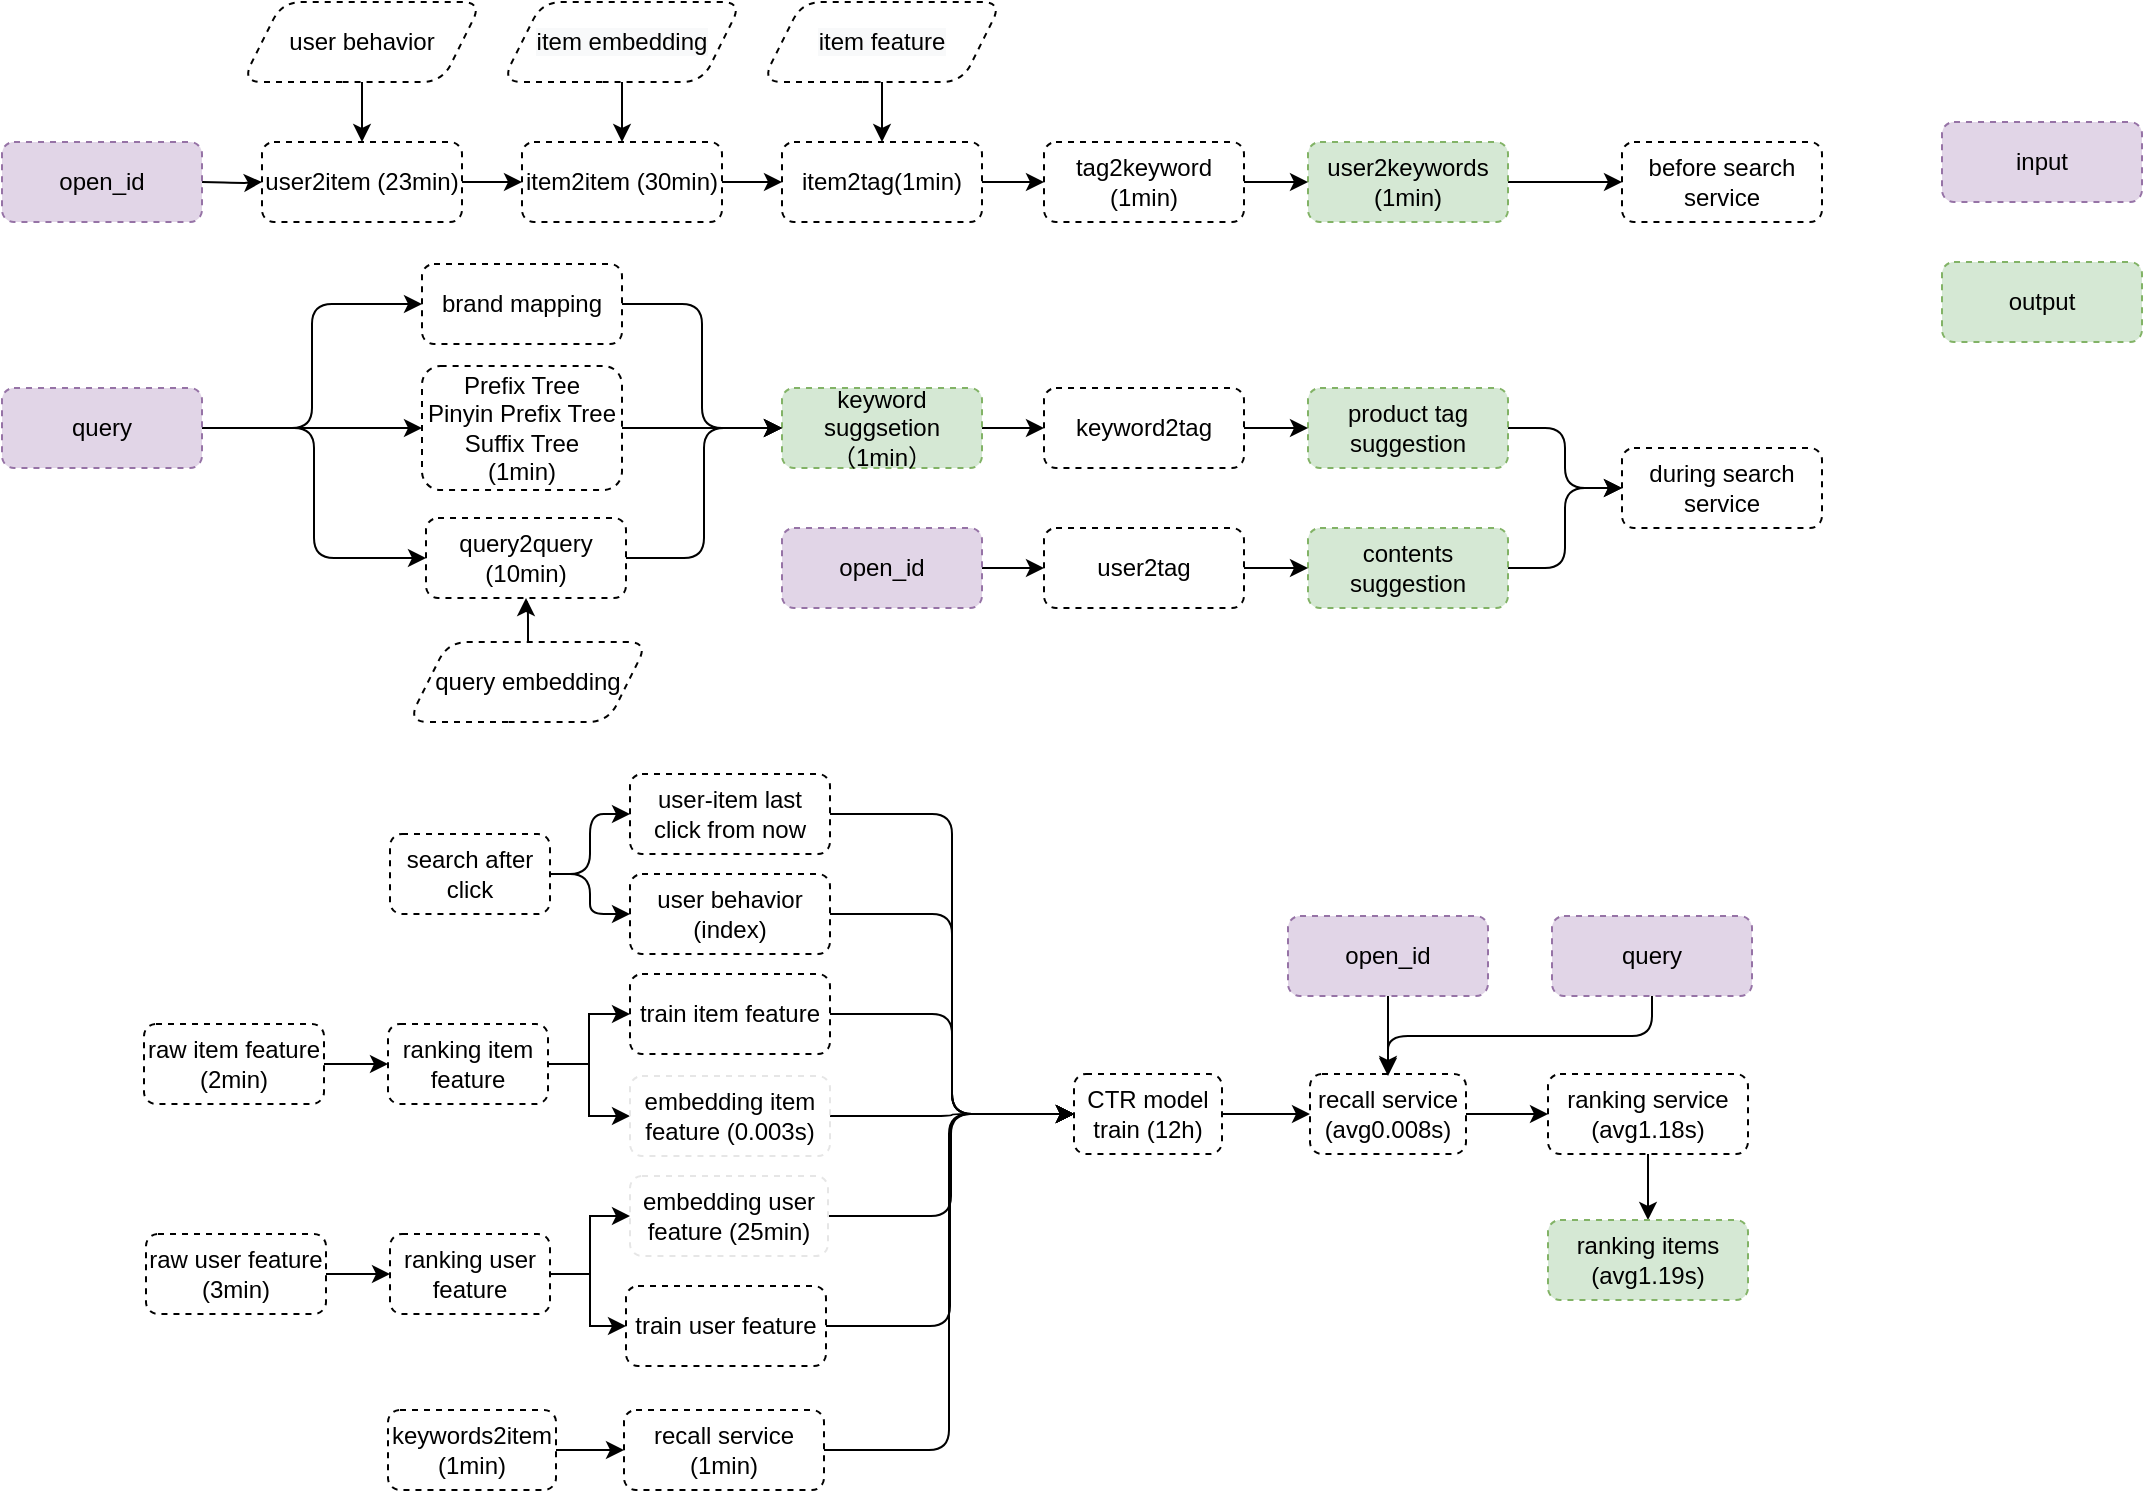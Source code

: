 <mxfile version="13.8.0" type="github" pages="2">
  <diagram id="URaFRX0wA10-E0mFRyCh" name="Page-1">
    <mxGraphModel dx="1736" dy="906" grid="0" gridSize="10" guides="0" tooltips="1" connect="1" arrows="1" fold="1" page="0" pageScale="1" pageWidth="827" pageHeight="1169" math="0" shadow="0">
      <root>
        <mxCell id="0" />
        <mxCell id="1" parent="0" />
        <mxCell id="pcVTQhZWkRdv3neq5Eh--1" value="before search service" style="whiteSpace=wrap;html=1;dashed=1;rounded=1;" vertex="1" parent="1">
          <mxGeometry x="550" y="30" width="100" height="40" as="geometry" />
        </mxCell>
        <mxCell id="pcVTQhZWkRdv3neq5Eh--3" value="during search service" style="whiteSpace=wrap;html=1;dashed=1;rounded=1;" vertex="1" parent="1">
          <mxGeometry x="550" y="183" width="100" height="40" as="geometry" />
        </mxCell>
        <mxCell id="C0xwAsRnoCJTexPsXbv--5" value="" style="edgeStyle=orthogonalEdgeStyle;rounded=0;orthogonalLoop=1;jettySize=auto;html=1;strokeColor=#000000;fontSize=30;" edge="1" parent="1" source="pcVTQhZWkRdv3neq5Eh--4" target="pcVTQhZWkRdv3neq5Eh--112">
          <mxGeometry relative="1" as="geometry" />
        </mxCell>
        <mxCell id="pcVTQhZWkRdv3neq5Eh--4" value="ranking service&lt;br&gt;(avg1.18s)" style="whiteSpace=wrap;html=1;dashed=1;rounded=1;" vertex="1" parent="1">
          <mxGeometry x="513" y="496" width="100" height="40" as="geometry" />
        </mxCell>
        <mxCell id="pcVTQhZWkRdv3neq5Eh--11" style="edgeStyle=orthogonalEdgeStyle;orthogonalLoop=1;jettySize=auto;html=1;entryX=0;entryY=0.5;entryDx=0;entryDy=0;" edge="1" parent="1" source="pcVTQhZWkRdv3neq5Eh--5" target="pcVTQhZWkRdv3neq5Eh--1">
          <mxGeometry relative="1" as="geometry" />
        </mxCell>
        <mxCell id="pcVTQhZWkRdv3neq5Eh--5" value="user2keywords&lt;br&gt;(1min)" style="whiteSpace=wrap;html=1;dashed=1;fillColor=#d5e8d4;strokeColor=#82b366;rounded=1;" vertex="1" parent="1">
          <mxGeometry x="393" y="30" width="100" height="40" as="geometry" />
        </mxCell>
        <mxCell id="pcVTQhZWkRdv3neq5Eh--8" style="edgeStyle=orthogonalEdgeStyle;orthogonalLoop=1;jettySize=auto;html=1;entryX=0;entryY=0.5;entryDx=0;entryDy=0;" edge="1" parent="1" source="pcVTQhZWkRdv3neq5Eh--6" target="pcVTQhZWkRdv3neq5Eh--3">
          <mxGeometry relative="1" as="geometry" />
        </mxCell>
        <mxCell id="pcVTQhZWkRdv3neq5Eh--6" value="product tag suggestion" style="whiteSpace=wrap;html=1;dashed=1;fillColor=#d5e8d4;strokeColor=#82b366;rounded=1;" vertex="1" parent="1">
          <mxGeometry x="393" y="153" width="100" height="40" as="geometry" />
        </mxCell>
        <mxCell id="pcVTQhZWkRdv3neq5Eh--10" style="edgeStyle=orthogonalEdgeStyle;orthogonalLoop=1;jettySize=auto;html=1;entryX=0;entryY=0.5;entryDx=0;entryDy=0;" edge="1" parent="1" source="pcVTQhZWkRdv3neq5Eh--7" target="pcVTQhZWkRdv3neq5Eh--3">
          <mxGeometry relative="1" as="geometry" />
        </mxCell>
        <mxCell id="pcVTQhZWkRdv3neq5Eh--7" value="contents suggestion" style="whiteSpace=wrap;html=1;dashed=1;fillColor=#d5e8d4;strokeColor=#82b366;rounded=1;" vertex="1" parent="1">
          <mxGeometry x="393" y="223" width="100" height="40" as="geometry" />
        </mxCell>
        <mxCell id="pcVTQhZWkRdv3neq5Eh--14" value="" style="edgeStyle=orthogonalEdgeStyle;orthogonalLoop=1;jettySize=auto;html=1;exitX=1;exitY=0.5;exitDx=0;exitDy=0;" edge="1" parent="1" source="pcVTQhZWkRdv3neq5Eh--110" target="pcVTQhZWkRdv3neq5Eh--4">
          <mxGeometry relative="1" as="geometry">
            <mxPoint x="482" y="516" as="sourcePoint" />
          </mxGeometry>
        </mxCell>
        <mxCell id="pcVTQhZWkRdv3neq5Eh--60" style="edgeStyle=orthogonalEdgeStyle;orthogonalLoop=1;jettySize=auto;html=1;entryX=0;entryY=0.5;entryDx=0;entryDy=0;" edge="1" parent="1" source="pcVTQhZWkRdv3neq5Eh--13" target="pcVTQhZWkRdv3neq5Eh--46">
          <mxGeometry relative="1" as="geometry" />
        </mxCell>
        <mxCell id="pcVTQhZWkRdv3neq5Eh--13" value="recall service&lt;br&gt;(1min)" style="whiteSpace=wrap;html=1;dashed=1;rounded=1;" vertex="1" parent="1">
          <mxGeometry x="51" y="664" width="100" height="40" as="geometry" />
        </mxCell>
        <mxCell id="pcVTQhZWkRdv3neq5Eh--29" value="" style="edgeStyle=orthogonalEdgeStyle;orthogonalLoop=1;jettySize=auto;html=1;" edge="1" parent="1" source="pcVTQhZWkRdv3neq5Eh--19" target="pcVTQhZWkRdv3neq5Eh--20">
          <mxGeometry relative="1" as="geometry" />
        </mxCell>
        <mxCell id="pcVTQhZWkRdv3neq5Eh--19" value="user2item (23min)" style="whiteSpace=wrap;html=1;dashed=1;rounded=1;" vertex="1" parent="1">
          <mxGeometry x="-130" y="30" width="100" height="40" as="geometry" />
        </mxCell>
        <mxCell id="pcVTQhZWkRdv3neq5Eh--30" value="" style="edgeStyle=orthogonalEdgeStyle;orthogonalLoop=1;jettySize=auto;html=1;" edge="1" parent="1" source="pcVTQhZWkRdv3neq5Eh--20" target="pcVTQhZWkRdv3neq5Eh--23">
          <mxGeometry relative="1" as="geometry" />
        </mxCell>
        <mxCell id="pcVTQhZWkRdv3neq5Eh--20" value="item2item (30min)" style="whiteSpace=wrap;html=1;dashed=1;rounded=1;" vertex="1" parent="1">
          <mxGeometry y="30" width="100" height="40" as="geometry" />
        </mxCell>
        <mxCell id="pcVTQhZWkRdv3neq5Eh--34" value="" style="edgeStyle=orthogonalEdgeStyle;orthogonalLoop=1;jettySize=auto;html=1;" edge="1" parent="1" source="pcVTQhZWkRdv3neq5Eh--23" target="pcVTQhZWkRdv3neq5Eh--33">
          <mxGeometry relative="1" as="geometry" />
        </mxCell>
        <mxCell id="pcVTQhZWkRdv3neq5Eh--23" value="item2tag(1min)" style="whiteSpace=wrap;html=1;dashed=1;rounded=1;" vertex="1" parent="1">
          <mxGeometry x="130" y="30" width="100" height="40" as="geometry" />
        </mxCell>
        <mxCell id="pcVTQhZWkRdv3neq5Eh--31" value="" style="edgeStyle=orthogonalEdgeStyle;orthogonalLoop=1;jettySize=auto;html=1;" edge="1" parent="1" source="pcVTQhZWkRdv3neq5Eh--26" target="pcVTQhZWkRdv3neq5Eh--20">
          <mxGeometry relative="1" as="geometry" />
        </mxCell>
        <mxCell id="pcVTQhZWkRdv3neq5Eh--26" value="&lt;span style=&quot;color: rgb(0 , 0 , 0) ; font-family: &amp;#34;helvetica&amp;#34; ; font-size: 12px ; font-style: normal ; font-weight: 400 ; letter-spacing: normal ; text-align: center ; text-indent: 0px ; text-transform: none ; word-spacing: 0px ; background-color: rgb(248 , 249 , 250) ; display: inline ; float: none&quot;&gt;item embedding&lt;/span&gt;" style="shape=parallelogram;perimeter=parallelogramPerimeter;whiteSpace=wrap;html=1;fixedSize=1;dashed=1;rounded=1;" vertex="1" parent="1">
          <mxGeometry x="-10" y="-40" width="120" height="40" as="geometry" />
        </mxCell>
        <mxCell id="pcVTQhZWkRdv3neq5Eh--28" value="" style="edgeStyle=orthogonalEdgeStyle;orthogonalLoop=1;jettySize=auto;html=1;" edge="1" parent="1" target="pcVTQhZWkRdv3neq5Eh--19">
          <mxGeometry relative="1" as="geometry">
            <mxPoint x="-160" y="50" as="sourcePoint" />
          </mxGeometry>
        </mxCell>
        <mxCell id="pcVTQhZWkRdv3neq5Eh--27" value="open_id" style="whiteSpace=wrap;html=1;dashed=1;fillColor=#e1d5e7;strokeColor=#9673a6;rounded=1;" vertex="1" parent="1">
          <mxGeometry x="-260" y="30" width="100" height="40" as="geometry" />
        </mxCell>
        <mxCell id="pcVTQhZWkRdv3neq5Eh--35" value="" style="edgeStyle=orthogonalEdgeStyle;orthogonalLoop=1;jettySize=auto;html=1;" edge="1" parent="1" source="pcVTQhZWkRdv3neq5Eh--33" target="pcVTQhZWkRdv3neq5Eh--5">
          <mxGeometry relative="1" as="geometry" />
        </mxCell>
        <mxCell id="pcVTQhZWkRdv3neq5Eh--33" value="tag2keyword&lt;br&gt;(1min)" style="whiteSpace=wrap;html=1;dashed=1;rounded=1;" vertex="1" parent="1">
          <mxGeometry x="261" y="30" width="100" height="40" as="geometry" />
        </mxCell>
        <mxCell id="pcVTQhZWkRdv3neq5Eh--38" value="" style="edgeStyle=orthogonalEdgeStyle;orthogonalLoop=1;jettySize=auto;html=1;" edge="1" parent="1" source="pcVTQhZWkRdv3neq5Eh--37" target="pcVTQhZWkRdv3neq5Eh--23">
          <mxGeometry relative="1" as="geometry" />
        </mxCell>
        <mxCell id="pcVTQhZWkRdv3neq5Eh--37" value="&lt;span style=&quot;color: rgb(0 , 0 , 0) ; font-family: &amp;#34;helvetica&amp;#34; ; font-size: 12px ; font-style: normal ; font-weight: 400 ; letter-spacing: normal ; text-align: center ; text-indent: 0px ; text-transform: none ; word-spacing: 0px ; background-color: rgb(248 , 249 , 250) ; display: inline ; float: none&quot;&gt;item feature&lt;/span&gt;" style="shape=parallelogram;perimeter=parallelogramPerimeter;whiteSpace=wrap;html=1;fixedSize=1;dashed=1;rounded=1;" vertex="1" parent="1">
          <mxGeometry x="120" y="-40" width="120" height="40" as="geometry" />
        </mxCell>
        <mxCell id="pcVTQhZWkRdv3neq5Eh--40" value="" style="edgeStyle=orthogonalEdgeStyle;orthogonalLoop=1;jettySize=auto;html=1;" edge="1" parent="1" source="pcVTQhZWkRdv3neq5Eh--39" target="pcVTQhZWkRdv3neq5Eh--19">
          <mxGeometry relative="1" as="geometry" />
        </mxCell>
        <mxCell id="pcVTQhZWkRdv3neq5Eh--39" value="&lt;font face=&quot;helvetica&quot;&gt;user behavior&lt;/font&gt;" style="shape=parallelogram;perimeter=parallelogramPerimeter;whiteSpace=wrap;html=1;fixedSize=1;dashed=1;rounded=1;" vertex="1" parent="1">
          <mxGeometry x="-140" y="-40" width="120" height="40" as="geometry" />
        </mxCell>
        <mxCell id="pcVTQhZWkRdv3neq5Eh--105" value="" style="edgeStyle=orthogonalEdgeStyle;orthogonalLoop=1;jettySize=auto;html=1;" edge="1" parent="1" source="pcVTQhZWkRdv3neq5Eh--42" target="pcVTQhZWkRdv3neq5Eh--104">
          <mxGeometry relative="1" as="geometry" />
        </mxCell>
        <mxCell id="pcVTQhZWkRdv3neq5Eh--42" value="open_id" style="whiteSpace=wrap;html=1;dashed=1;fillColor=#e1d5e7;strokeColor=#9673a6;rounded=1;" vertex="1" parent="1">
          <mxGeometry x="130" y="223" width="100" height="40" as="geometry" />
        </mxCell>
        <mxCell id="pcVTQhZWkRdv3neq5Eh--107" style="edgeStyle=orthogonalEdgeStyle;orthogonalLoop=1;jettySize=auto;html=1;entryX=0;entryY=0.5;entryDx=0;entryDy=0;" edge="1" parent="1" source="pcVTQhZWkRdv3neq5Eh--43" target="pcVTQhZWkRdv3neq5Eh--98">
          <mxGeometry relative="1" as="geometry" />
        </mxCell>
        <mxCell id="pcVTQhZWkRdv3neq5Eh--108" style="edgeStyle=orthogonalEdgeStyle;orthogonalLoop=1;jettySize=auto;html=1;entryX=0;entryY=0.5;entryDx=0;entryDy=0;" edge="1" parent="1" source="pcVTQhZWkRdv3neq5Eh--43" target="pcVTQhZWkRdv3neq5Eh--96">
          <mxGeometry relative="1" as="geometry" />
        </mxCell>
        <mxCell id="pcVTQhZWkRdv3neq5Eh--109" style="edgeStyle=orthogonalEdgeStyle;orthogonalLoop=1;jettySize=auto;html=1;entryX=0;entryY=0.5;entryDx=0;entryDy=0;" edge="1" parent="1" source="pcVTQhZWkRdv3neq5Eh--43" target="pcVTQhZWkRdv3neq5Eh--92">
          <mxGeometry relative="1" as="geometry" />
        </mxCell>
        <mxCell id="pcVTQhZWkRdv3neq5Eh--43" value="query" style="whiteSpace=wrap;html=1;dashed=1;fillColor=#e1d5e7;strokeColor=#9673a6;rounded=1;" vertex="1" parent="1">
          <mxGeometry x="-260" y="153" width="100" height="40" as="geometry" />
        </mxCell>
        <mxCell id="pcVTQhZWkRdv3neq5Eh--63" value="" style="edgeStyle=orthogonalEdgeStyle;orthogonalLoop=1;jettySize=auto;html=1;" edge="1" parent="1" source="pcVTQhZWkRdv3neq5Eh--45" target="pcVTQhZWkRdv3neq5Eh--62">
          <mxGeometry relative="1" as="geometry" />
        </mxCell>
        <mxCell id="pcVTQhZWkRdv3neq5Eh--45" value="keyword suggsetion&lt;br&gt;（1min）" style="whiteSpace=wrap;html=1;dashed=1;fillColor=#d5e8d4;strokeColor=#82b366;rounded=1;" vertex="1" parent="1">
          <mxGeometry x="130" y="153" width="100" height="40" as="geometry" />
        </mxCell>
        <mxCell id="pcVTQhZWkRdv3neq5Eh--47" value="" style="edgeStyle=orthogonalEdgeStyle;orthogonalLoop=1;jettySize=auto;html=1;" edge="1" parent="1" source="pcVTQhZWkRdv3neq5Eh--46">
          <mxGeometry relative="1" as="geometry">
            <mxPoint x="394" y="516" as="targetPoint" />
          </mxGeometry>
        </mxCell>
        <mxCell id="pcVTQhZWkRdv3neq5Eh--46" value="CTR model&lt;br&gt;train (12h)" style="whiteSpace=wrap;html=1;dashed=1;rounded=1;" vertex="1" parent="1">
          <mxGeometry x="276" y="496" width="74" height="40" as="geometry" />
        </mxCell>
        <mxCell id="pcVTQhZWkRdv3neq5Eh--59" style="edgeStyle=orthogonalEdgeStyle;orthogonalLoop=1;jettySize=auto;html=1;entryX=0;entryY=0.5;entryDx=0;entryDy=0;" edge="1" parent="1" source="pcVTQhZWkRdv3neq5Eh--49" target="pcVTQhZWkRdv3neq5Eh--46">
          <mxGeometry relative="1" as="geometry" />
        </mxCell>
        <mxCell id="pcVTQhZWkRdv3neq5Eh--49" value="train user feature" style="whiteSpace=wrap;html=1;dashed=1;rounded=1;" vertex="1" parent="1">
          <mxGeometry x="52" y="602" width="100" height="40" as="geometry" />
        </mxCell>
        <mxCell id="pcVTQhZWkRdv3neq5Eh--58" style="edgeStyle=orthogonalEdgeStyle;orthogonalLoop=1;jettySize=auto;html=1;entryX=0;entryY=0.5;entryDx=0;entryDy=0;" edge="1" parent="1" source="pcVTQhZWkRdv3neq5Eh--50" target="pcVTQhZWkRdv3neq5Eh--46">
          <mxGeometry relative="1" as="geometry" />
        </mxCell>
        <mxCell id="pcVTQhZWkRdv3neq5Eh--50" value="train item feature" style="whiteSpace=wrap;html=1;dashed=1;rounded=1;" vertex="1" parent="1">
          <mxGeometry x="54" y="446" width="100" height="40" as="geometry" />
        </mxCell>
        <mxCell id="pcVTQhZWkRdv3neq5Eh--61" style="edgeStyle=orthogonalEdgeStyle;orthogonalLoop=1;jettySize=auto;html=1;entryX=0;entryY=0.5;entryDx=0;entryDy=0;" edge="1" parent="1" source="pcVTQhZWkRdv3neq5Eh--51" target="pcVTQhZWkRdv3neq5Eh--46">
          <mxGeometry relative="1" as="geometry" />
        </mxCell>
        <mxCell id="pcVTQhZWkRdv3neq5Eh--51" value="user behavior&lt;br&gt;(index)" style="whiteSpace=wrap;html=1;dashed=1;rounded=1;" vertex="1" parent="1">
          <mxGeometry x="54" y="396" width="100" height="40" as="geometry" />
        </mxCell>
        <mxCell id="pcVTQhZWkRdv3neq5Eh--55" style="edgeStyle=orthogonalEdgeStyle;orthogonalLoop=1;jettySize=auto;html=1;entryX=0;entryY=0.5;entryDx=0;entryDy=0;" edge="1" parent="1" source="pcVTQhZWkRdv3neq5Eh--53" target="pcVTQhZWkRdv3neq5Eh--46">
          <mxGeometry relative="1" as="geometry" />
        </mxCell>
        <mxCell id="pcVTQhZWkRdv3neq5Eh--53" value="user-item last click from now" style="whiteSpace=wrap;html=1;dashed=1;rounded=1;" vertex="1" parent="1">
          <mxGeometry x="54" y="346" width="100" height="40" as="geometry" />
        </mxCell>
        <mxCell id="pcVTQhZWkRdv3neq5Eh--64" value="" style="edgeStyle=orthogonalEdgeStyle;orthogonalLoop=1;jettySize=auto;html=1;" edge="1" parent="1" source="pcVTQhZWkRdv3neq5Eh--62" target="pcVTQhZWkRdv3neq5Eh--6">
          <mxGeometry relative="1" as="geometry" />
        </mxCell>
        <mxCell id="pcVTQhZWkRdv3neq5Eh--62" value="keyword2tag" style="whiteSpace=wrap;html=1;dashed=1;rounded=1;" vertex="1" parent="1">
          <mxGeometry x="261" y="153" width="100" height="40" as="geometry" />
        </mxCell>
        <mxCell id="pcVTQhZWkRdv3neq5Eh--65" value="input" style="whiteSpace=wrap;html=1;dashed=1;fillColor=#e1d5e7;strokeColor=#9673a6;rounded=1;" vertex="1" parent="1">
          <mxGeometry x="710" y="20" width="100" height="40" as="geometry" />
        </mxCell>
        <mxCell id="pcVTQhZWkRdv3neq5Eh--67" value="output" style="whiteSpace=wrap;html=1;dashed=1;fillColor=#d5e8d4;strokeColor=#82b366;rounded=1;" vertex="1" parent="1">
          <mxGeometry x="710" y="90" width="100" height="40" as="geometry" />
        </mxCell>
        <mxCell id="pcVTQhZWkRdv3neq5Eh--80" style="edgeStyle=orthogonalEdgeStyle;orthogonalLoop=1;jettySize=auto;html=1;entryX=0;entryY=0.5;entryDx=0;entryDy=0;" edge="1" parent="1" source="pcVTQhZWkRdv3neq5Eh--69" target="pcVTQhZWkRdv3neq5Eh--71">
          <mxGeometry relative="1" as="geometry" />
        </mxCell>
        <mxCell id="pcVTQhZWkRdv3neq5Eh--69" value="raw user feature&lt;br&gt;(3min)" style="whiteSpace=wrap;html=1;dashed=1;rounded=1;" vertex="1" parent="1">
          <mxGeometry x="-188" y="576" width="90" height="40" as="geometry" />
        </mxCell>
        <mxCell id="pcVTQhZWkRdv3neq5Eh--77" value="" style="edgeStyle=orthogonalEdgeStyle;orthogonalLoop=1;jettySize=auto;html=1;" edge="1" parent="1" source="pcVTQhZWkRdv3neq5Eh--70" target="pcVTQhZWkRdv3neq5Eh--72">
          <mxGeometry relative="1" as="geometry" />
        </mxCell>
        <mxCell id="pcVTQhZWkRdv3neq5Eh--70" value="raw item feature&lt;br&gt;(2min)" style="whiteSpace=wrap;html=1;dashed=1;rounded=1;" vertex="1" parent="1">
          <mxGeometry x="-189" y="471" width="90" height="40" as="geometry" />
        </mxCell>
        <mxCell id="VH7fO5BwMdIm3bWLYocF-4" style="edgeStyle=orthogonalEdgeStyle;rounded=0;orthogonalLoop=1;jettySize=auto;html=1;entryX=0;entryY=0.5;entryDx=0;entryDy=0;strokeColor=#000000;" edge="1" parent="1" source="pcVTQhZWkRdv3neq5Eh--71" target="pcVTQhZWkRdv3neq5Eh--49">
          <mxGeometry relative="1" as="geometry" />
        </mxCell>
        <mxCell id="VH7fO5BwMdIm3bWLYocF-5" style="edgeStyle=orthogonalEdgeStyle;rounded=0;orthogonalLoop=1;jettySize=auto;html=1;entryX=0;entryY=0.5;entryDx=0;entryDy=0;strokeColor=#000000;" edge="1" parent="1" source="pcVTQhZWkRdv3neq5Eh--71" target="pcVTQhZWkRdv3neq5Eh--118">
          <mxGeometry relative="1" as="geometry" />
        </mxCell>
        <mxCell id="pcVTQhZWkRdv3neq5Eh--71" value="ranking user feature" style="whiteSpace=wrap;html=1;dashed=1;rounded=1;" vertex="1" parent="1">
          <mxGeometry x="-66" y="576" width="80" height="40" as="geometry" />
        </mxCell>
        <mxCell id="VH7fO5BwMdIm3bWLYocF-6" style="edgeStyle=orthogonalEdgeStyle;rounded=0;orthogonalLoop=1;jettySize=auto;html=1;entryX=0;entryY=0.5;entryDx=0;entryDy=0;strokeColor=#000000;" edge="1" parent="1" source="pcVTQhZWkRdv3neq5Eh--72" target="pcVTQhZWkRdv3neq5Eh--119">
          <mxGeometry relative="1" as="geometry" />
        </mxCell>
        <mxCell id="VH7fO5BwMdIm3bWLYocF-7" style="edgeStyle=orthogonalEdgeStyle;rounded=0;orthogonalLoop=1;jettySize=auto;html=1;entryX=0;entryY=0.5;entryDx=0;entryDy=0;strokeColor=#000000;" edge="1" parent="1" source="pcVTQhZWkRdv3neq5Eh--72" target="pcVTQhZWkRdv3neq5Eh--50">
          <mxGeometry relative="1" as="geometry" />
        </mxCell>
        <mxCell id="pcVTQhZWkRdv3neq5Eh--72" value="ranking item feature" style="whiteSpace=wrap;html=1;dashed=1;rounded=1;" vertex="1" parent="1">
          <mxGeometry x="-67" y="471" width="80" height="40" as="geometry" />
        </mxCell>
        <mxCell id="pcVTQhZWkRdv3neq5Eh--86" style="edgeStyle=orthogonalEdgeStyle;orthogonalLoop=1;jettySize=auto;html=1;" edge="1" parent="1" source="pcVTQhZWkRdv3neq5Eh--75" target="pcVTQhZWkRdv3neq5Eh--51">
          <mxGeometry relative="1" as="geometry" />
        </mxCell>
        <mxCell id="pcVTQhZWkRdv3neq5Eh--87" style="edgeStyle=orthogonalEdgeStyle;orthogonalLoop=1;jettySize=auto;html=1;entryX=0;entryY=0.5;entryDx=0;entryDy=0;" edge="1" parent="1" source="pcVTQhZWkRdv3neq5Eh--75" target="pcVTQhZWkRdv3neq5Eh--53">
          <mxGeometry relative="1" as="geometry" />
        </mxCell>
        <mxCell id="pcVTQhZWkRdv3neq5Eh--75" value="search after click" style="whiteSpace=wrap;html=1;dashed=1;rounded=1;" vertex="1" parent="1">
          <mxGeometry x="-66" y="376" width="80" height="40" as="geometry" />
        </mxCell>
        <mxCell id="pcVTQhZWkRdv3neq5Eh--101" style="edgeStyle=orthogonalEdgeStyle;orthogonalLoop=1;jettySize=auto;html=1;entryX=0;entryY=0.5;entryDx=0;entryDy=0;" edge="1" parent="1" source="pcVTQhZWkRdv3neq5Eh--92" target="pcVTQhZWkRdv3neq5Eh--45">
          <mxGeometry relative="1" as="geometry" />
        </mxCell>
        <mxCell id="pcVTQhZWkRdv3neq5Eh--92" value="query2query&lt;br&gt;(10min)" style="whiteSpace=wrap;html=1;dashed=1;rounded=1;" vertex="1" parent="1">
          <mxGeometry x="-48" y="218" width="100" height="40" as="geometry" />
        </mxCell>
        <mxCell id="pcVTQhZWkRdv3neq5Eh--95" value="" style="edgeStyle=orthogonalEdgeStyle;orthogonalLoop=1;jettySize=auto;html=1;" edge="1" parent="1" source="pcVTQhZWkRdv3neq5Eh--93" target="pcVTQhZWkRdv3neq5Eh--92">
          <mxGeometry relative="1" as="geometry" />
        </mxCell>
        <mxCell id="pcVTQhZWkRdv3neq5Eh--93" value="&lt;font face=&quot;helvetica&quot;&gt;query embedding&lt;/font&gt;" style="shape=parallelogram;perimeter=parallelogramPerimeter;whiteSpace=wrap;html=1;fixedSize=1;dashed=1;rounded=1;" vertex="1" parent="1">
          <mxGeometry x="-57" y="280" width="120" height="40" as="geometry" />
        </mxCell>
        <mxCell id="pcVTQhZWkRdv3neq5Eh--99" style="edgeStyle=orthogonalEdgeStyle;orthogonalLoop=1;jettySize=auto;html=1;entryX=0;entryY=0.5;entryDx=0;entryDy=0;" edge="1" parent="1" source="pcVTQhZWkRdv3neq5Eh--96" target="pcVTQhZWkRdv3neq5Eh--45">
          <mxGeometry relative="1" as="geometry" />
        </mxCell>
        <mxCell id="pcVTQhZWkRdv3neq5Eh--96" value="Prefix Tree&lt;br&gt;Pinyin Prefix Tree&lt;br&gt;Suffix Tree&lt;br&gt;(1min)" style="whiteSpace=wrap;html=1;dashed=1;rounded=1;" vertex="1" parent="1">
          <mxGeometry x="-50" y="142" width="100" height="62" as="geometry" />
        </mxCell>
        <mxCell id="pcVTQhZWkRdv3neq5Eh--102" style="edgeStyle=orthogonalEdgeStyle;orthogonalLoop=1;jettySize=auto;html=1;entryX=0;entryY=0.5;entryDx=0;entryDy=0;" edge="1" parent="1" source="pcVTQhZWkRdv3neq5Eh--98" target="pcVTQhZWkRdv3neq5Eh--45">
          <mxGeometry relative="1" as="geometry" />
        </mxCell>
        <mxCell id="pcVTQhZWkRdv3neq5Eh--98" value="brand mapping" style="whiteSpace=wrap;html=1;dashed=1;rounded=1;" vertex="1" parent="1">
          <mxGeometry x="-50" y="91" width="100" height="40" as="geometry" />
        </mxCell>
        <mxCell id="pcVTQhZWkRdv3neq5Eh--106" value="" style="edgeStyle=orthogonalEdgeStyle;orthogonalLoop=1;jettySize=auto;html=1;" edge="1" parent="1" source="pcVTQhZWkRdv3neq5Eh--104" target="pcVTQhZWkRdv3neq5Eh--7">
          <mxGeometry relative="1" as="geometry" />
        </mxCell>
        <mxCell id="pcVTQhZWkRdv3neq5Eh--104" value="user2tag" style="whiteSpace=wrap;html=1;dashed=1;rounded=1;" vertex="1" parent="1">
          <mxGeometry x="261" y="223" width="100" height="40" as="geometry" />
        </mxCell>
        <mxCell id="pcVTQhZWkRdv3neq5Eh--110" value="recall service&lt;br&gt;(avg0.008s)" style="whiteSpace=wrap;html=1;dashed=1;rounded=1;" vertex="1" parent="1">
          <mxGeometry x="394" y="496" width="78" height="40" as="geometry" />
        </mxCell>
        <mxCell id="pcVTQhZWkRdv3neq5Eh--112" value="ranking items&lt;br&gt;(avg1.19s)" style="whiteSpace=wrap;html=1;dashed=1;fillColor=#d5e8d4;strokeColor=#82b366;rounded=1;" vertex="1" parent="1">
          <mxGeometry x="513" y="569" width="100" height="40" as="geometry" />
        </mxCell>
        <mxCell id="pcVTQhZWkRdv3neq5Eh--117" value="" style="edgeStyle=orthogonalEdgeStyle;orthogonalLoop=1;jettySize=auto;html=1;" edge="1" parent="1" source="pcVTQhZWkRdv3neq5Eh--114" target="pcVTQhZWkRdv3neq5Eh--110">
          <mxGeometry relative="1" as="geometry" />
        </mxCell>
        <mxCell id="pcVTQhZWkRdv3neq5Eh--114" value="open_id" style="whiteSpace=wrap;html=1;dashed=1;fillColor=#e1d5e7;strokeColor=#9673a6;rounded=1;" vertex="1" parent="1">
          <mxGeometry x="383" y="417" width="100" height="40" as="geometry" />
        </mxCell>
        <mxCell id="pcVTQhZWkRdv3neq5Eh--115" style="edgeStyle=orthogonalEdgeStyle;orthogonalLoop=1;jettySize=auto;html=1;entryX=0.5;entryY=0;entryDx=0;entryDy=0;" edge="1" parent="1" source="pcVTQhZWkRdv3neq5Eh--116">
          <mxGeometry relative="1" as="geometry">
            <mxPoint x="433" y="497" as="targetPoint" />
            <Array as="points">
              <mxPoint x="565" y="477" />
              <mxPoint x="433" y="477" />
            </Array>
          </mxGeometry>
        </mxCell>
        <mxCell id="pcVTQhZWkRdv3neq5Eh--116" value="query" style="whiteSpace=wrap;html=1;dashed=1;fillColor=#e1d5e7;strokeColor=#9673a6;rounded=1;" vertex="1" parent="1">
          <mxGeometry x="515" y="417" width="100" height="40" as="geometry" />
        </mxCell>
        <mxCell id="VH7fO5BwMdIm3bWLYocF-3" style="edgeStyle=orthogonalEdgeStyle;orthogonalLoop=1;jettySize=auto;html=1;entryX=0;entryY=0.5;entryDx=0;entryDy=0;strokeColor=#000000;" edge="1" parent="1" source="pcVTQhZWkRdv3neq5Eh--118" target="pcVTQhZWkRdv3neq5Eh--46">
          <mxGeometry relative="1" as="geometry" />
        </mxCell>
        <mxCell id="pcVTQhZWkRdv3neq5Eh--118" value="embedding&amp;nbsp;user feature (25min)" style="whiteSpace=wrap;html=1;dashed=1;rounded=1;strokeColor=#E6E6E6;" vertex="1" parent="1">
          <mxGeometry x="54" y="547" width="99" height="40" as="geometry" />
        </mxCell>
        <mxCell id="VH7fO5BwMdIm3bWLYocF-1" style="edgeStyle=orthogonalEdgeStyle;orthogonalLoop=1;jettySize=auto;html=1;entryX=0;entryY=0.5;entryDx=0;entryDy=0;strokeColor=#000000;" edge="1" parent="1" source="pcVTQhZWkRdv3neq5Eh--119" target="pcVTQhZWkRdv3neq5Eh--46">
          <mxGeometry relative="1" as="geometry" />
        </mxCell>
        <mxCell id="pcVTQhZWkRdv3neq5Eh--119" value="embedding item feature (0.003s)" style="whiteSpace=wrap;html=1;dashed=1;rounded=1;strokeColor=#E6E6E6;" vertex="1" parent="1">
          <mxGeometry x="54" y="497" width="100" height="40" as="geometry" />
        </mxCell>
        <mxCell id="C0xwAsRnoCJTexPsXbv--4" style="edgeStyle=orthogonalEdgeStyle;rounded=0;orthogonalLoop=1;jettySize=auto;html=1;entryX=0;entryY=0.5;entryDx=0;entryDy=0;strokeColor=#000000;fontSize=30;" edge="1" parent="1" source="C0xwAsRnoCJTexPsXbv--2" target="pcVTQhZWkRdv3neq5Eh--13">
          <mxGeometry relative="1" as="geometry" />
        </mxCell>
        <mxCell id="C0xwAsRnoCJTexPsXbv--2" value="keywords2item&lt;br&gt;(1min)" style="whiteSpace=wrap;html=1;dashed=1;rounded=1;" vertex="1" parent="1">
          <mxGeometry x="-67" y="664" width="84" height="40" as="geometry" />
        </mxCell>
      </root>
    </mxGraphModel>
  </diagram>
  <diagram id="J5hDwUfsiH80stfVoWMB" name="Page-2">
    <mxGraphModel dx="1493" dy="1117" grid="0" gridSize="10" guides="1" tooltips="1" connect="1" arrows="1" fold="1" page="0" pageScale="1" pageWidth="827" pageHeight="1169" math="0" shadow="0">
      <root>
        <mxCell id="O1yb1o3u_2_CQ1LjRxnh-0" />
        <mxCell id="O1yb1o3u_2_CQ1LjRxnh-1" parent="O1yb1o3u_2_CQ1LjRxnh-0" />
        <mxCell id="E969s3RUasVL38DYVkp5-65" value="" style="rounded=0;whiteSpace=wrap;html=1;dashed=1;fillColor=none;" vertex="1" parent="O1yb1o3u_2_CQ1LjRxnh-1">
          <mxGeometry x="1020" y="-32" width="562" height="856" as="geometry" />
        </mxCell>
        <mxCell id="33Tqa_Rm8l7cyrTF1xwm-105" value="" style="edgeStyle=orthogonalEdgeStyle;orthogonalLoop=1;jettySize=auto;html=1;entryX=0;entryY=0.5;entryDx=0;entryDy=0;" edge="1" parent="O1yb1o3u_2_CQ1LjRxnh-1" source="33Tqa_Rm8l7cyrTF1xwm-83" target="33Tqa_Rm8l7cyrTF1xwm-88">
          <mxGeometry relative="1" as="geometry" />
        </mxCell>
        <mxCell id="33Tqa_Rm8l7cyrTF1xwm-83" value="raw user feature&lt;br&gt;(read hvie)" style="whiteSpace=wrap;html=1;dashed=1;fillColor=#b0e3e6;strokeColor=#0e8088;rounded=1;" vertex="1" parent="O1yb1o3u_2_CQ1LjRxnh-1">
          <mxGeometry x="896.5" y="424" width="90" height="40" as="geometry" />
        </mxCell>
        <mxCell id="33Tqa_Rm8l7cyrTF1xwm-104" value="" style="edgeStyle=orthogonalEdgeStyle;orthogonalLoop=1;jettySize=auto;html=1;" edge="1" parent="O1yb1o3u_2_CQ1LjRxnh-1" source="33Tqa_Rm8l7cyrTF1xwm-84" target="33Tqa_Rm8l7cyrTF1xwm-89">
          <mxGeometry relative="1" as="geometry" />
        </mxCell>
        <mxCell id="mbMeFdVH4TvPSmx66B32-8" value="" style="edgeStyle=orthogonalEdgeStyle;orthogonalLoop=1;jettySize=auto;html=1;" edge="1" parent="O1yb1o3u_2_CQ1LjRxnh-1" source="33Tqa_Rm8l7cyrTF1xwm-84" target="mbMeFdVH4TvPSmx66B32-6">
          <mxGeometry relative="1" as="geometry" />
        </mxCell>
        <mxCell id="33Tqa_Rm8l7cyrTF1xwm-84" value="raw item feature&lt;br&gt;(read hive)" style="whiteSpace=wrap;html=1;dashed=1;fillColor=#b0e3e6;strokeColor=#0e8088;rounded=1;" vertex="1" parent="O1yb1o3u_2_CQ1LjRxnh-1">
          <mxGeometry x="896" y="173.5" width="90" height="40" as="geometry" />
        </mxCell>
        <mxCell id="mbMeFdVH4TvPSmx66B32-0" value="" style="edgeStyle=orthogonalEdgeStyle;orthogonalLoop=1;jettySize=auto;html=1;" edge="1" parent="O1yb1o3u_2_CQ1LjRxnh-1" source="33Tqa_Rm8l7cyrTF1xwm-85" target="33Tqa_Rm8l7cyrTF1xwm-90">
          <mxGeometry relative="1" as="geometry" />
        </mxCell>
        <mxCell id="mbMeFdVH4TvPSmx66B32-10" value="" style="edgeStyle=orthogonalEdgeStyle;orthogonalLoop=1;jettySize=auto;html=1;" edge="1" parent="O1yb1o3u_2_CQ1LjRxnh-1" source="33Tqa_Rm8l7cyrTF1xwm-85" target="mbMeFdVH4TvPSmx66B32-9">
          <mxGeometry relative="1" as="geometry" />
        </mxCell>
        <mxCell id="mbMeFdVH4TvPSmx66B32-18" style="edgeStyle=orthogonalEdgeStyle;orthogonalLoop=1;jettySize=auto;html=1;entryX=0;entryY=0.5;entryDx=0;entryDy=0;" edge="1" parent="O1yb1o3u_2_CQ1LjRxnh-1" source="33Tqa_Rm8l7cyrTF1xwm-85" target="mbMeFdVH4TvPSmx66B32-15">
          <mxGeometry relative="1" as="geometry" />
        </mxCell>
        <mxCell id="33Tqa_Rm8l7cyrTF1xwm-85" value="user item behavior&lt;br&gt;(read hive)&lt;br&gt;" style="whiteSpace=wrap;html=1;dashed=1;fillColor=#b0e3e6;strokeColor=#0e8088;rounded=1;" vertex="1" parent="O1yb1o3u_2_CQ1LjRxnh-1">
          <mxGeometry x="894" y="263" width="91" height="40" as="geometry" />
        </mxCell>
        <mxCell id="mbMeFdVH4TvPSmx66B32-30" value="" style="edgeStyle=orthogonalEdgeStyle;orthogonalLoop=1;jettySize=auto;html=1;" edge="1" parent="O1yb1o3u_2_CQ1LjRxnh-1" source="33Tqa_Rm8l7cyrTF1xwm-86" target="mbMeFdVH4TvPSmx66B32-25">
          <mxGeometry relative="1" as="geometry" />
        </mxCell>
        <mxCell id="33Tqa_Rm8l7cyrTF1xwm-86" value="brand mapping&lt;br&gt;(read excel)" style="whiteSpace=wrap;html=1;dashed=1;fillColor=#b0e3e6;strokeColor=#0e8088;rounded=1;" vertex="1" parent="O1yb1o3u_2_CQ1LjRxnh-1">
          <mxGeometry x="895" y="739" width="98" height="40" as="geometry" />
        </mxCell>
        <mxCell id="33Tqa_Rm8l7cyrTF1xwm-109" style="edgeStyle=orthogonalEdgeStyle;orthogonalLoop=1;jettySize=auto;html=1;entryX=0;entryY=0.5;entryDx=0;entryDy=0;" edge="1" parent="O1yb1o3u_2_CQ1LjRxnh-1" source="33Tqa_Rm8l7cyrTF1xwm-87" target="33Tqa_Rm8l7cyrTF1xwm-94">
          <mxGeometry relative="1" as="geometry" />
        </mxCell>
        <mxCell id="33Tqa_Rm8l7cyrTF1xwm-87" value="&amp;nbsp;query&amp;nbsp; list&lt;br&gt;(read excel)" style="whiteSpace=wrap;html=1;dashed=1;fillColor=#b0e3e6;strokeColor=#0e8088;rounded=1;" vertex="1" parent="O1yb1o3u_2_CQ1LjRxnh-1">
          <mxGeometry x="896.5" y="611" width="91" height="40" as="geometry" />
        </mxCell>
        <mxCell id="33Tqa_Rm8l7cyrTF1xwm-112" style="edgeStyle=orthogonalEdgeStyle;orthogonalLoop=1;jettySize=auto;html=1;entryX=0;entryY=0.5;entryDx=0;entryDy=0;" edge="1" parent="O1yb1o3u_2_CQ1LjRxnh-1" source="33Tqa_Rm8l7cyrTF1xwm-88" target="33Tqa_Rm8l7cyrTF1xwm-93">
          <mxGeometry relative="1" as="geometry" />
        </mxCell>
        <mxCell id="mbMeFdVH4TvPSmx66B32-3" value="" style="edgeStyle=orthogonalEdgeStyle;orthogonalLoop=1;jettySize=auto;html=1;" edge="1" parent="O1yb1o3u_2_CQ1LjRxnh-1" source="33Tqa_Rm8l7cyrTF1xwm-88" target="33Tqa_Rm8l7cyrTF1xwm-97">
          <mxGeometry relative="1" as="geometry" />
        </mxCell>
        <mxCell id="33Tqa_Rm8l7cyrTF1xwm-88" value="ranking user feature" style="whiteSpace=wrap;html=1;dashed=1;rounded=1;" vertex="1" parent="O1yb1o3u_2_CQ1LjRxnh-1">
          <mxGeometry x="1039.5" y="424" width="90" height="40" as="geometry" />
        </mxCell>
        <mxCell id="33Tqa_Rm8l7cyrTF1xwm-113" style="edgeStyle=orthogonalEdgeStyle;orthogonalLoop=1;jettySize=auto;html=1;entryX=0;entryY=0.5;entryDx=0;entryDy=0;" edge="1" parent="O1yb1o3u_2_CQ1LjRxnh-1" source="33Tqa_Rm8l7cyrTF1xwm-89" target="33Tqa_Rm8l7cyrTF1xwm-93">
          <mxGeometry relative="1" as="geometry" />
        </mxCell>
        <mxCell id="mbMeFdVH4TvPSmx66B32-2" value="" style="edgeStyle=orthogonalEdgeStyle;orthogonalLoop=1;jettySize=auto;html=1;" edge="1" parent="O1yb1o3u_2_CQ1LjRxnh-1" source="33Tqa_Rm8l7cyrTF1xwm-89" target="33Tqa_Rm8l7cyrTF1xwm-98">
          <mxGeometry relative="1" as="geometry" />
        </mxCell>
        <mxCell id="33Tqa_Rm8l7cyrTF1xwm-89" value="ranking item feature" style="whiteSpace=wrap;html=1;dashed=1;rounded=1;" vertex="1" parent="O1yb1o3u_2_CQ1LjRxnh-1">
          <mxGeometry x="1039" y="173.5" width="90" height="40" as="geometry" />
        </mxCell>
        <mxCell id="33Tqa_Rm8l7cyrTF1xwm-111" style="edgeStyle=orthogonalEdgeStyle;orthogonalLoop=1;jettySize=auto;html=1;entryX=0;entryY=0.5;entryDx=0;entryDy=0;" edge="1" parent="O1yb1o3u_2_CQ1LjRxnh-1" source="33Tqa_Rm8l7cyrTF1xwm-90" target="33Tqa_Rm8l7cyrTF1xwm-93">
          <mxGeometry relative="1" as="geometry" />
        </mxCell>
        <mxCell id="33Tqa_Rm8l7cyrTF1xwm-90" value="user item behavior (index)" style="whiteSpace=wrap;html=1;dashed=1;rounded=1;" vertex="1" parent="O1yb1o3u_2_CQ1LjRxnh-1">
          <mxGeometry x="1038" y="232.5" width="91" height="40" as="geometry" />
        </mxCell>
        <mxCell id="33Tqa_Rm8l7cyrTF1xwm-103" style="edgeStyle=orthogonalEdgeStyle;orthogonalLoop=1;jettySize=auto;html=1;entryX=0;entryY=0.5;entryDx=0;entryDy=0;strokeColor=#E6E6E6;" edge="1" parent="O1yb1o3u_2_CQ1LjRxnh-1" source="33Tqa_Rm8l7cyrTF1xwm-91" target="33Tqa_Rm8l7cyrTF1xwm-95">
          <mxGeometry relative="1" as="geometry">
            <Array as="points">
              <mxPoint x="1341" y="386" />
            </Array>
          </mxGeometry>
        </mxCell>
        <mxCell id="33Tqa_Rm8l7cyrTF1xwm-91" value="user embedding" style="whiteSpace=wrap;html=1;dashed=1;rounded=1;" vertex="1" parent="O1yb1o3u_2_CQ1LjRxnh-1">
          <mxGeometry x="1292" y="497" width="98" height="40" as="geometry" />
        </mxCell>
        <mxCell id="33Tqa_Rm8l7cyrTF1xwm-102" style="edgeStyle=orthogonalEdgeStyle;orthogonalLoop=1;jettySize=auto;html=1;entryX=0;entryY=0.5;entryDx=0;entryDy=0;strokeColor=#E6E6E6;" edge="1" parent="O1yb1o3u_2_CQ1LjRxnh-1" source="33Tqa_Rm8l7cyrTF1xwm-92" target="33Tqa_Rm8l7cyrTF1xwm-95">
          <mxGeometry relative="1" as="geometry">
            <Array as="points">
              <mxPoint x="1342" y="386" />
            </Array>
          </mxGeometry>
        </mxCell>
        <mxCell id="mbMeFdVH4TvPSmx66B32-39" style="edgeStyle=orthogonalEdgeStyle;orthogonalLoop=1;jettySize=auto;html=1;entryX=1;entryY=0.5;entryDx=0;entryDy=0;strokeColor=#000000;" edge="1" parent="O1yb1o3u_2_CQ1LjRxnh-1" source="33Tqa_Rm8l7cyrTF1xwm-92" target="mbMeFdVH4TvPSmx66B32-38">
          <mxGeometry relative="1" as="geometry">
            <Array as="points">
              <mxPoint x="1342" y="55" />
            </Array>
          </mxGeometry>
        </mxCell>
        <mxCell id="33Tqa_Rm8l7cyrTF1xwm-92" value="item embedding" style="whiteSpace=wrap;html=1;dashed=1;rounded=1;" vertex="1" parent="O1yb1o3u_2_CQ1LjRxnh-1">
          <mxGeometry x="1294" y="93" width="96" height="40" as="geometry" />
        </mxCell>
        <mxCell id="mbMeFdVH4TvPSmx66B32-36" style="edgeStyle=orthogonalEdgeStyle;orthogonalLoop=1;jettySize=auto;html=1;entryX=0;entryY=0.5;entryDx=0;entryDy=0;" edge="1" parent="O1yb1o3u_2_CQ1LjRxnh-1" source="33Tqa_Rm8l7cyrTF1xwm-93" target="mbMeFdVH4TvPSmx66B32-35">
          <mxGeometry relative="1" as="geometry" />
        </mxCell>
        <mxCell id="33Tqa_Rm8l7cyrTF1xwm-93" value="ctr mdoel" style="whiteSpace=wrap;html=1;dashed=1;rounded=1;" vertex="1" parent="O1yb1o3u_2_CQ1LjRxnh-1">
          <mxGeometry x="1415.5" y="292" width="93" height="40" as="geometry" />
        </mxCell>
        <mxCell id="mbMeFdVH4TvPSmx66B32-26" value="" style="edgeStyle=orthogonalEdgeStyle;orthogonalLoop=1;jettySize=auto;html=1;" edge="1" parent="O1yb1o3u_2_CQ1LjRxnh-1" source="33Tqa_Rm8l7cyrTF1xwm-94" target="mbMeFdVH4TvPSmx66B32-25">
          <mxGeometry relative="1" as="geometry" />
        </mxCell>
        <mxCell id="mbMeFdVH4TvPSmx66B32-27" value="" style="edgeStyle=orthogonalEdgeStyle;orthogonalLoop=1;jettySize=auto;html=1;" edge="1" parent="O1yb1o3u_2_CQ1LjRxnh-1" source="33Tqa_Rm8l7cyrTF1xwm-94" target="mbMeFdVH4TvPSmx66B32-24">
          <mxGeometry relative="1" as="geometry" />
        </mxCell>
        <mxCell id="33Tqa_Rm8l7cyrTF1xwm-94" value="query embedding" style="whiteSpace=wrap;html=1;dashed=1;rounded=1;" vertex="1" parent="O1yb1o3u_2_CQ1LjRxnh-1">
          <mxGeometry x="1294" y="611" width="98" height="40" as="geometry" />
        </mxCell>
        <mxCell id="mbMeFdVH4TvPSmx66B32-42" value="" style="edgeStyle=orthogonalEdgeStyle;orthogonalLoop=1;jettySize=auto;html=1;strokeColor=#E6E6E6;" edge="1" parent="O1yb1o3u_2_CQ1LjRxnh-1" source="33Tqa_Rm8l7cyrTF1xwm-95" target="33Tqa_Rm8l7cyrTF1xwm-93">
          <mxGeometry relative="1" as="geometry" />
        </mxCell>
        <mxCell id="33Tqa_Rm8l7cyrTF1xwm-95" value="user-item embedding" style="whiteSpace=wrap;html=1;dashed=1;strokeColor=#E6E6E6;rounded=1;" vertex="1" parent="O1yb1o3u_2_CQ1LjRxnh-1">
          <mxGeometry x="1414" y="366" width="96" height="40" as="geometry" />
        </mxCell>
        <mxCell id="33Tqa_Rm8l7cyrTF1xwm-96" style="edgeStyle=orthogonalEdgeStyle;orthogonalLoop=1;jettySize=auto;html=1;exitX=0.5;exitY=1;exitDx=0;exitDy=0;" edge="1" parent="O1yb1o3u_2_CQ1LjRxnh-1" source="33Tqa_Rm8l7cyrTF1xwm-93" target="33Tqa_Rm8l7cyrTF1xwm-93">
          <mxGeometry relative="1" as="geometry" />
        </mxCell>
        <mxCell id="mbMeFdVH4TvPSmx66B32-5" style="edgeStyle=orthogonalEdgeStyle;orthogonalLoop=1;jettySize=auto;html=1;entryX=0;entryY=0.5;entryDx=0;entryDy=0;" edge="1" parent="O1yb1o3u_2_CQ1LjRxnh-1" source="33Tqa_Rm8l7cyrTF1xwm-97" target="33Tqa_Rm8l7cyrTF1xwm-91">
          <mxGeometry relative="1" as="geometry" />
        </mxCell>
        <mxCell id="33Tqa_Rm8l7cyrTF1xwm-97" value="embedding user feature" style="whiteSpace=wrap;html=1;dashed=1;rounded=1;" vertex="1" parent="O1yb1o3u_2_CQ1LjRxnh-1">
          <mxGeometry x="1039.5" y="497" width="90" height="40" as="geometry" />
        </mxCell>
        <mxCell id="mbMeFdVH4TvPSmx66B32-4" style="edgeStyle=orthogonalEdgeStyle;orthogonalLoop=1;jettySize=auto;html=1;" edge="1" parent="O1yb1o3u_2_CQ1LjRxnh-1" source="33Tqa_Rm8l7cyrTF1xwm-98" target="33Tqa_Rm8l7cyrTF1xwm-92">
          <mxGeometry relative="1" as="geometry" />
        </mxCell>
        <mxCell id="33Tqa_Rm8l7cyrTF1xwm-98" value="embedding item feature" style="whiteSpace=wrap;html=1;dashed=1;rounded=1;" vertex="1" parent="O1yb1o3u_2_CQ1LjRxnh-1">
          <mxGeometry x="1039" y="93" width="90" height="40" as="geometry" />
        </mxCell>
        <mxCell id="E969s3RUasVL38DYVkp5-8" value="" style="edgeStyle=orthogonalEdgeStyle;orthogonalLoop=1;jettySize=auto;html=1;strokeColor=#000000;" edge="1" parent="O1yb1o3u_2_CQ1LjRxnh-1" source="mbMeFdVH4TvPSmx66B32-6" target="E969s3RUasVL38DYVkp5-3">
          <mxGeometry relative="1" as="geometry" />
        </mxCell>
        <mxCell id="mbMeFdVH4TvPSmx66B32-6" value="item2tag" style="whiteSpace=wrap;html=1;dashed=1;fillColor=#b0e3e6;strokeColor=#0e8088;rounded=1;" vertex="1" parent="O1yb1o3u_2_CQ1LjRxnh-1">
          <mxGeometry x="896" y="105" width="91" height="40" as="geometry" />
        </mxCell>
        <mxCell id="E969s3RUasVL38DYVkp5-17" style="edgeStyle=orthogonalEdgeStyle;orthogonalLoop=1;jettySize=auto;html=1;entryX=1;entryY=0.5;entryDx=0;entryDy=0;strokeColor=#000000;" edge="1" parent="O1yb1o3u_2_CQ1LjRxnh-1">
          <mxGeometry relative="1" as="geometry">
            <mxPoint x="726" y="283.029" as="sourcePoint" />
            <mxPoint x="641" y="125" as="targetPoint" />
            <Array as="points">
              <mxPoint x="689" y="283" />
              <mxPoint x="689" y="125" />
            </Array>
          </mxGeometry>
        </mxCell>
        <mxCell id="mbMeFdVH4TvPSmx66B32-9" value="user2item" style="whiteSpace=wrap;html=1;dashed=1;fillColor=#b0e3e6;strokeColor=#0e8088;rounded=1;" vertex="1" parent="O1yb1o3u_2_CQ1LjRxnh-1">
          <mxGeometry x="727" y="263" width="96" height="40" as="geometry" />
        </mxCell>
        <mxCell id="E969s3RUasVL38DYVkp5-18" style="edgeStyle=orthogonalEdgeStyle;orthogonalLoop=1;jettySize=auto;html=1;entryX=1;entryY=0.5;entryDx=0;entryDy=0;strokeColor=#000000;" edge="1" parent="O1yb1o3u_2_CQ1LjRxnh-1" source="mbMeFdVH4TvPSmx66B32-11" target="mbMeFdVH4TvPSmx66B32-45">
          <mxGeometry relative="1" as="geometry" />
        </mxCell>
        <mxCell id="mbMeFdVH4TvPSmx66B32-11" value="defalut keywords&lt;br&gt;(read excel)" style="whiteSpace=wrap;html=1;dashed=1;fillColor=#b0e3e6;strokeColor=#0e8088;rounded=1;" vertex="1" parent="O1yb1o3u_2_CQ1LjRxnh-1">
          <mxGeometry x="740" y="-14" width="91" height="40" as="geometry" />
        </mxCell>
        <mxCell id="mbMeFdVH4TvPSmx66B32-19" style="edgeStyle=orthogonalEdgeStyle;orthogonalLoop=1;jettySize=auto;html=1;entryX=0;entryY=0.5;entryDx=0;entryDy=0;" edge="1" parent="O1yb1o3u_2_CQ1LjRxnh-1" source="mbMeFdVH4TvPSmx66B32-15" target="33Tqa_Rm8l7cyrTF1xwm-93">
          <mxGeometry relative="1" as="geometry" />
        </mxCell>
        <mxCell id="mbMeFdVH4TvPSmx66B32-15" value="user item last click" style="whiteSpace=wrap;html=1;dashed=1;rounded=1;" vertex="1" parent="O1yb1o3u_2_CQ1LjRxnh-1">
          <mxGeometry x="1038" y="292" width="91" height="40" as="geometry" />
        </mxCell>
        <mxCell id="mbMeFdVH4TvPSmx66B32-21" style="edgeStyle=orthogonalEdgeStyle;orthogonalLoop=1;jettySize=auto;html=1;entryX=0;entryY=0.5;entryDx=0;entryDy=0;" edge="1" parent="O1yb1o3u_2_CQ1LjRxnh-1" source="mbMeFdVH4TvPSmx66B32-20" target="33Tqa_Rm8l7cyrTF1xwm-93">
          <mxGeometry relative="1" as="geometry" />
        </mxCell>
        <mxCell id="mbMeFdVH4TvPSmx66B32-20" value="recall result" style="whiteSpace=wrap;html=1;dashed=1;rounded=1;" vertex="1" parent="O1yb1o3u_2_CQ1LjRxnh-1">
          <mxGeometry x="1038" y="356" width="91" height="40" as="geometry" />
        </mxCell>
        <mxCell id="mbMeFdVH4TvPSmx66B32-43" style="edgeStyle=orthogonalEdgeStyle;orthogonalLoop=1;jettySize=auto;html=1;entryX=0;entryY=0.5;entryDx=0;entryDy=0;" edge="1" parent="O1yb1o3u_2_CQ1LjRxnh-1" source="mbMeFdVH4TvPSmx66B32-24" target="mbMeFdVH4TvPSmx66B32-35">
          <mxGeometry relative="1" as="geometry">
            <Array as="points">
              <mxPoint x="1564" y="568" />
              <mxPoint x="1564" y="426" />
            </Array>
          </mxGeometry>
        </mxCell>
        <mxCell id="mbMeFdVH4TvPSmx66B32-24" value="recall model" style="whiteSpace=wrap;html=1;dashed=1;rounded=1;" vertex="1" parent="O1yb1o3u_2_CQ1LjRxnh-1">
          <mxGeometry x="1415.5" y="548" width="98" height="40" as="geometry" />
        </mxCell>
        <mxCell id="mbMeFdVH4TvPSmx66B32-34" value="" style="edgeStyle=orthogonalEdgeStyle;orthogonalLoop=1;jettySize=auto;html=1;" edge="1" parent="O1yb1o3u_2_CQ1LjRxnh-1" source="mbMeFdVH4TvPSmx66B32-25" target="mbMeFdVH4TvPSmx66B32-33">
          <mxGeometry relative="1" as="geometry" />
        </mxCell>
        <mxCell id="mbMeFdVH4TvPSmx66B32-25" value="query2keyword" style="whiteSpace=wrap;html=1;dashed=1;rounded=1;" vertex="1" parent="O1yb1o3u_2_CQ1LjRxnh-1">
          <mxGeometry x="1419" y="672.5" width="91" height="40" as="geometry" />
        </mxCell>
        <mxCell id="mbMeFdVH4TvPSmx66B32-29" value="" style="edgeStyle=orthogonalEdgeStyle;orthogonalLoop=1;jettySize=auto;html=1;" edge="1" parent="O1yb1o3u_2_CQ1LjRxnh-1" source="mbMeFdVH4TvPSmx66B32-28" target="mbMeFdVH4TvPSmx66B32-25">
          <mxGeometry relative="1" as="geometry" />
        </mxCell>
        <mxCell id="mbMeFdVH4TvPSmx66B32-28" value="Prefix Tree&lt;br&gt;Pinyin Prefix Tree&lt;br&gt;Suffix Tree" style="whiteSpace=wrap;html=1;dashed=1;rounded=1;" vertex="1" parent="O1yb1o3u_2_CQ1LjRxnh-1">
          <mxGeometry x="1293" y="666" width="98" height="52" as="geometry" />
        </mxCell>
        <mxCell id="mbMeFdVH4TvPSmx66B32-33" value="during search service" style="whiteSpace=wrap;html=1;dashed=1;fillColor=#dae8fc;strokeColor=#6c8ebf;rounded=1;" vertex="1" parent="O1yb1o3u_2_CQ1LjRxnh-1">
          <mxGeometry x="1614" y="672.5" width="100" height="40" as="geometry" />
        </mxCell>
        <mxCell id="mbMeFdVH4TvPSmx66B32-35" value="after search service" style="whiteSpace=wrap;html=1;dashed=1;fillColor=#dae8fc;strokeColor=#6c8ebf;rounded=1;" vertex="1" parent="O1yb1o3u_2_CQ1LjRxnh-1">
          <mxGeometry x="1621" y="406" width="97" height="40" as="geometry" />
        </mxCell>
        <mxCell id="E969s3RUasVL38DYVkp5-7" value="" style="edgeStyle=orthogonalEdgeStyle;orthogonalLoop=1;jettySize=auto;html=1;strokeColor=#000000;" edge="1" parent="O1yb1o3u_2_CQ1LjRxnh-1" source="mbMeFdVH4TvPSmx66B32-38" target="mbMeFdVH4TvPSmx66B32-6">
          <mxGeometry relative="1" as="geometry" />
        </mxCell>
        <mxCell id="E969s3RUasVL38DYVkp5-19" style="edgeStyle=orthogonalEdgeStyle;orthogonalLoop=1;jettySize=auto;html=1;entryX=1;entryY=0.5;entryDx=0;entryDy=0;strokeColor=#000000;" edge="1" parent="O1yb1o3u_2_CQ1LjRxnh-1" source="mbMeFdVH4TvPSmx66B32-38" target="mbMeFdVH4TvPSmx66B32-45">
          <mxGeometry relative="1" as="geometry">
            <Array as="points">
              <mxPoint x="942" y="55" />
              <mxPoint x="691" y="55" />
              <mxPoint x="691" y="125" />
            </Array>
          </mxGeometry>
        </mxCell>
        <mxCell id="mbMeFdVH4TvPSmx66B32-38" value="item2item" style="whiteSpace=wrap;html=1;dashed=1;fillColor=#b0e3e6;strokeColor=#0e8088;rounded=1;" vertex="1" parent="O1yb1o3u_2_CQ1LjRxnh-1">
          <mxGeometry x="897" y="35" width="90" height="40" as="geometry" />
        </mxCell>
        <mxCell id="mbMeFdVH4TvPSmx66B32-45" value="before search" style="whiteSpace=wrap;html=1;dashed=1;fillColor=#dae8fc;strokeColor=#6c8ebf;rounded=1;" vertex="1" parent="O1yb1o3u_2_CQ1LjRxnh-1">
          <mxGeometry x="554" y="105" width="90" height="40" as="geometry" />
        </mxCell>
        <mxCell id="E969s3RUasVL38DYVkp5-20" value="" style="edgeStyle=orthogonalEdgeStyle;orthogonalLoop=1;jettySize=auto;html=1;strokeColor=#000000;" edge="1" parent="O1yb1o3u_2_CQ1LjRxnh-1" source="E969s3RUasVL38DYVkp5-3" target="mbMeFdVH4TvPSmx66B32-45">
          <mxGeometry relative="1" as="geometry" />
        </mxCell>
        <mxCell id="E969s3RUasVL38DYVkp5-3" value="tag2kw" style="whiteSpace=wrap;html=1;dashed=1;fillColor=#b0e3e6;strokeColor=#0e8088;rounded=1;" vertex="1" parent="O1yb1o3u_2_CQ1LjRxnh-1">
          <mxGeometry x="731" y="105" width="96" height="40" as="geometry" />
        </mxCell>
        <mxCell id="E969s3RUasVL38DYVkp5-4" value="" style="edgeStyle=orthogonalEdgeStyle;orthogonalLoop=1;jettySize=auto;html=1;" edge="1" parent="O1yb1o3u_2_CQ1LjRxnh-1" source="E969s3RUasVL38DYVkp5-5" target="E969s3RUasVL38DYVkp5-3">
          <mxGeometry relative="1" as="geometry" />
        </mxCell>
        <mxCell id="E969s3RUasVL38DYVkp5-5" value="kw2tag &lt;br&gt;(read excel)" style="whiteSpace=wrap;html=1;dashed=1;fillColor=#b0e3e6;strokeColor=#0e8088;rounded=1;" vertex="1" parent="O1yb1o3u_2_CQ1LjRxnh-1">
          <mxGeometry x="731" y="173.5" width="96" height="40" as="geometry" />
        </mxCell>
        <mxCell id="E969s3RUasVL38DYVkp5-64" value="" style="rounded=0;whiteSpace=wrap;html=1;dashed=1;fillColor=none;" vertex="1" parent="O1yb1o3u_2_CQ1LjRxnh-1">
          <mxGeometry x="677" y="-32" width="328" height="857" as="geometry" />
        </mxCell>
        <mxCell id="E969s3RUasVL38DYVkp5-66" value="data preparation" style="text;html=1;strokeColor=none;fillColor=none;align=center;verticalAlign=middle;whiteSpace=wrap;rounded=0;dashed=1;fontSize=30;" vertex="1" parent="O1yb1o3u_2_CQ1LjRxnh-1">
          <mxGeometry x="727" y="-63" width="249" height="20" as="geometry" />
        </mxCell>
        <mxCell id="E969s3RUasVL38DYVkp5-67" value="train model" style="text;html=1;strokeColor=none;fillColor=none;align=center;verticalAlign=middle;whiteSpace=wrap;rounded=0;dashed=1;fontSize=30;" vertex="1" parent="O1yb1o3u_2_CQ1LjRxnh-1">
          <mxGeometry x="1260" y="-63" width="167" height="20" as="geometry" />
        </mxCell>
      </root>
    </mxGraphModel>
  </diagram>
</mxfile>

